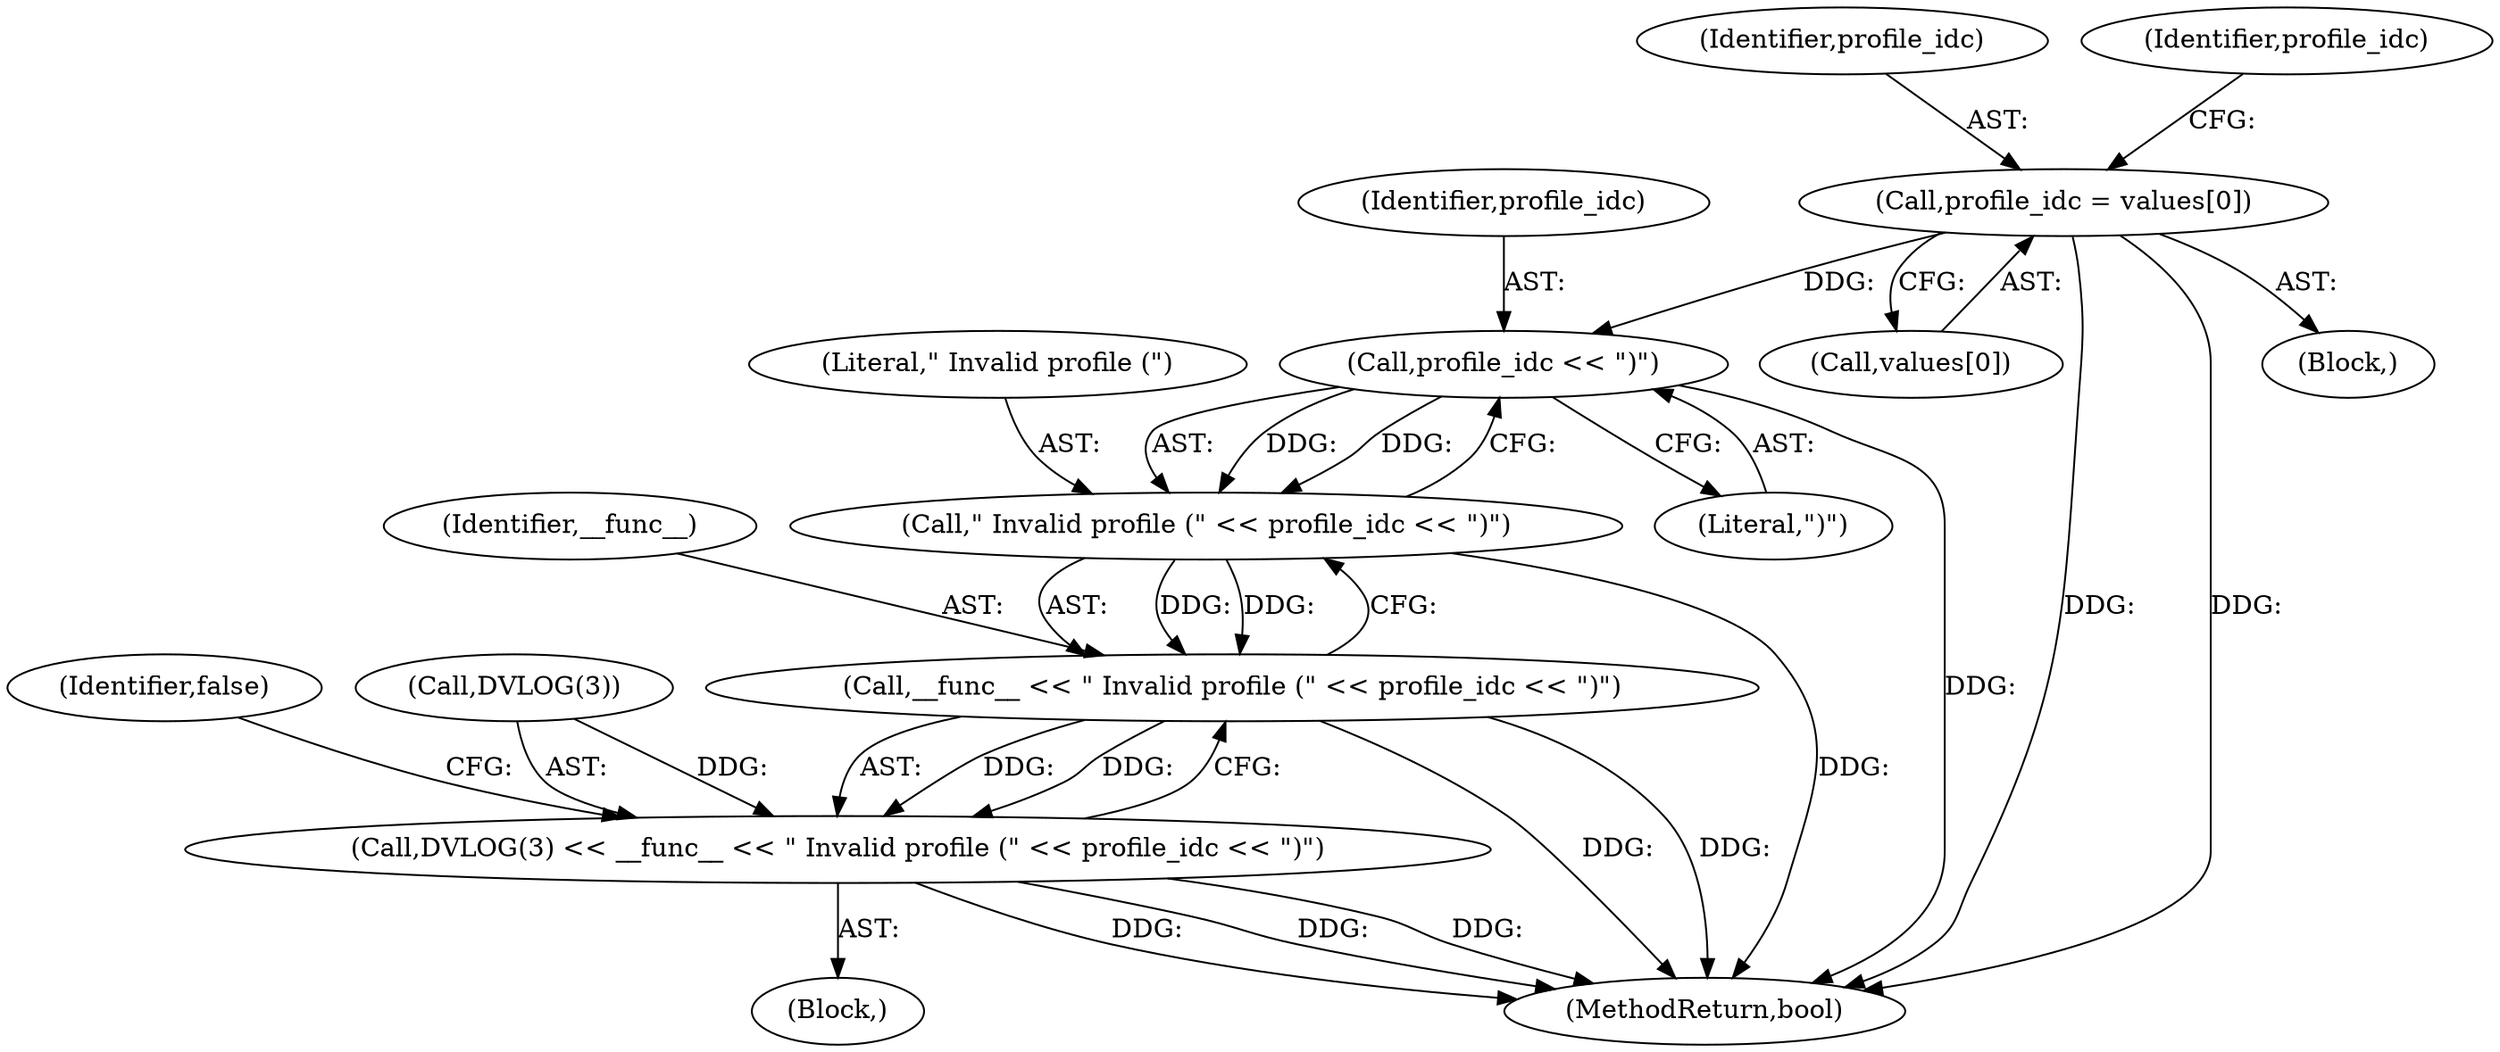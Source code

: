 digraph "0_Chrome_2fb4f2c9c461551d43fdfa28ef4c960da81a47dd_6@array" {
"1000223" [label="(Call,profile_idc = values[0])"];
"1000263" [label="(Call,profile_idc << \")\")"];
"1000261" [label="(Call,\" Invalid profile (\" << profile_idc << \")\")"];
"1000259" [label="(Call,__func__ << \" Invalid profile (\" << profile_idc << \")\")"];
"1000256" [label="(Call,DVLOG(3) << __func__ << \" Invalid profile (\" << profile_idc << \")\")"];
"1000224" [label="(Identifier,profile_idc)"];
"1000256" [label="(Call,DVLOG(3) << __func__ << \" Invalid profile (\" << profile_idc << \")\")"];
"1000229" [label="(Identifier,profile_idc)"];
"1000261" [label="(Call,\" Invalid profile (\" << profile_idc << \")\")"];
"1000259" [label="(Call,__func__ << \" Invalid profile (\" << profile_idc << \")\")"];
"1000225" [label="(Call,values[0])"];
"1000265" [label="(Literal,\")\")"];
"1000260" [label="(Identifier,__func__)"];
"1000230" [label="(Block,)"];
"1000262" [label="(Literal,\" Invalid profile (\")"];
"1000223" [label="(Call,profile_idc = values[0])"];
"1000500" [label="(MethodReturn,bool)"];
"1000105" [label="(Block,)"];
"1000267" [label="(Identifier,false)"];
"1000263" [label="(Call,profile_idc << \")\")"];
"1000257" [label="(Call,DVLOG(3))"];
"1000264" [label="(Identifier,profile_idc)"];
"1000223" -> "1000105"  [label="AST: "];
"1000223" -> "1000225"  [label="CFG: "];
"1000224" -> "1000223"  [label="AST: "];
"1000225" -> "1000223"  [label="AST: "];
"1000229" -> "1000223"  [label="CFG: "];
"1000223" -> "1000500"  [label="DDG: "];
"1000223" -> "1000500"  [label="DDG: "];
"1000223" -> "1000263"  [label="DDG: "];
"1000263" -> "1000261"  [label="AST: "];
"1000263" -> "1000265"  [label="CFG: "];
"1000264" -> "1000263"  [label="AST: "];
"1000265" -> "1000263"  [label="AST: "];
"1000261" -> "1000263"  [label="CFG: "];
"1000263" -> "1000500"  [label="DDG: "];
"1000263" -> "1000261"  [label="DDG: "];
"1000263" -> "1000261"  [label="DDG: "];
"1000261" -> "1000259"  [label="AST: "];
"1000262" -> "1000261"  [label="AST: "];
"1000259" -> "1000261"  [label="CFG: "];
"1000261" -> "1000500"  [label="DDG: "];
"1000261" -> "1000259"  [label="DDG: "];
"1000261" -> "1000259"  [label="DDG: "];
"1000259" -> "1000256"  [label="AST: "];
"1000260" -> "1000259"  [label="AST: "];
"1000256" -> "1000259"  [label="CFG: "];
"1000259" -> "1000500"  [label="DDG: "];
"1000259" -> "1000500"  [label="DDG: "];
"1000259" -> "1000256"  [label="DDG: "];
"1000259" -> "1000256"  [label="DDG: "];
"1000256" -> "1000230"  [label="AST: "];
"1000257" -> "1000256"  [label="AST: "];
"1000267" -> "1000256"  [label="CFG: "];
"1000256" -> "1000500"  [label="DDG: "];
"1000256" -> "1000500"  [label="DDG: "];
"1000256" -> "1000500"  [label="DDG: "];
"1000257" -> "1000256"  [label="DDG: "];
}
